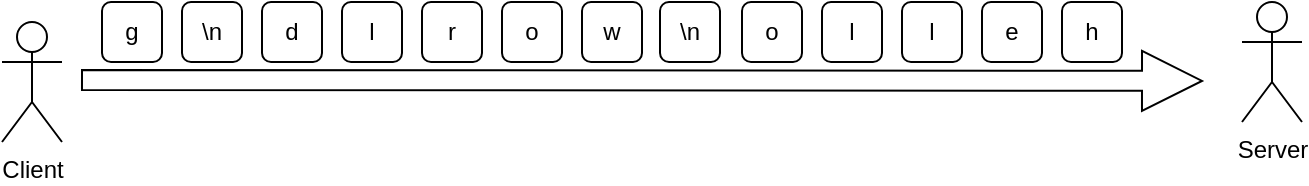 <mxfile version="15.9.6" type="github">
  <diagram id="_9kA790cSwjoCQlQAnHa" name="Page-1">
    <mxGraphModel dx="946" dy="500" grid="1" gridSize="10" guides="1" tooltips="1" connect="1" arrows="1" fold="1" page="1" pageScale="1" pageWidth="827" pageHeight="1169" math="0" shadow="0">
      <root>
        <mxCell id="0" />
        <mxCell id="1" parent="0" />
        <mxCell id="AlGX2kzAtkryBvVtdnqE-7" value="" style="shape=arrow;endArrow=classic;html=1;rounded=0;" parent="1" edge="1">
          <mxGeometry width="50" height="50" relative="1" as="geometry">
            <mxPoint x="110" y="209" as="sourcePoint" />
            <mxPoint x="670" y="209.44" as="targetPoint" />
          </mxGeometry>
        </mxCell>
        <mxCell id="AlGX2kzAtkryBvVtdnqE-8" value="Client" style="shape=umlActor;verticalLabelPosition=bottom;verticalAlign=top;html=1;outlineConnect=0;" parent="1" vertex="1">
          <mxGeometry x="70" y="180" width="30" height="60" as="geometry" />
        </mxCell>
        <mxCell id="AlGX2kzAtkryBvVtdnqE-9" value="Server" style="shape=umlActor;verticalLabelPosition=bottom;verticalAlign=top;html=1;outlineConnect=0;" parent="1" vertex="1">
          <mxGeometry x="690" y="170" width="30" height="60" as="geometry" />
        </mxCell>
        <mxCell id="AlGX2kzAtkryBvVtdnqE-12" value="h" style="rounded=1;whiteSpace=wrap;html=1;" parent="1" vertex="1">
          <mxGeometry x="600" y="170" width="30" height="30" as="geometry" />
        </mxCell>
        <mxCell id="AlGX2kzAtkryBvVtdnqE-16" value="e" style="rounded=1;whiteSpace=wrap;html=1;" parent="1" vertex="1">
          <mxGeometry x="560" y="170" width="30" height="30" as="geometry" />
        </mxCell>
        <mxCell id="AlGX2kzAtkryBvVtdnqE-17" value="l" style="rounded=1;whiteSpace=wrap;html=1;" parent="1" vertex="1">
          <mxGeometry x="520" y="170" width="30" height="30" as="geometry" />
        </mxCell>
        <mxCell id="AlGX2kzAtkryBvVtdnqE-23" value="l" style="rounded=1;whiteSpace=wrap;html=1;" parent="1" vertex="1">
          <mxGeometry x="480" y="170" width="30" height="30" as="geometry" />
        </mxCell>
        <mxCell id="AlGX2kzAtkryBvVtdnqE-24" value="o" style="rounded=1;whiteSpace=wrap;html=1;" parent="1" vertex="1">
          <mxGeometry x="440" y="170" width="30" height="30" as="geometry" />
        </mxCell>
        <mxCell id="AlGX2kzAtkryBvVtdnqE-25" value="\n" style="rounded=1;whiteSpace=wrap;html=1;" parent="1" vertex="1">
          <mxGeometry x="399" y="170" width="30" height="30" as="geometry" />
        </mxCell>
        <mxCell id="AlGX2kzAtkryBvVtdnqE-26" value="w" style="rounded=1;whiteSpace=wrap;html=1;" parent="1" vertex="1">
          <mxGeometry x="360" y="170" width="30" height="30" as="geometry" />
        </mxCell>
        <mxCell id="AlGX2kzAtkryBvVtdnqE-27" value="o" style="rounded=1;whiteSpace=wrap;html=1;" parent="1" vertex="1">
          <mxGeometry x="320" y="170" width="30" height="30" as="geometry" />
        </mxCell>
        <mxCell id="AlGX2kzAtkryBvVtdnqE-28" value="r" style="rounded=1;whiteSpace=wrap;html=1;" parent="1" vertex="1">
          <mxGeometry x="280" y="170" width="30" height="30" as="geometry" />
        </mxCell>
        <mxCell id="AlGX2kzAtkryBvVtdnqE-29" value="l" style="rounded=1;whiteSpace=wrap;html=1;" parent="1" vertex="1">
          <mxGeometry x="240" y="170" width="30" height="30" as="geometry" />
        </mxCell>
        <mxCell id="AlGX2kzAtkryBvVtdnqE-30" value="d" style="rounded=1;whiteSpace=wrap;html=1;" parent="1" vertex="1">
          <mxGeometry x="200" y="170" width="30" height="30" as="geometry" />
        </mxCell>
        <mxCell id="AlGX2kzAtkryBvVtdnqE-31" value="\n" style="rounded=1;whiteSpace=wrap;html=1;" parent="1" vertex="1">
          <mxGeometry x="160" y="170" width="30" height="30" as="geometry" />
        </mxCell>
        <mxCell id="AlGX2kzAtkryBvVtdnqE-32" value="g" style="rounded=1;whiteSpace=wrap;html=1;" parent="1" vertex="1">
          <mxGeometry x="120" y="170" width="30" height="30" as="geometry" />
        </mxCell>
      </root>
    </mxGraphModel>
  </diagram>
</mxfile>

